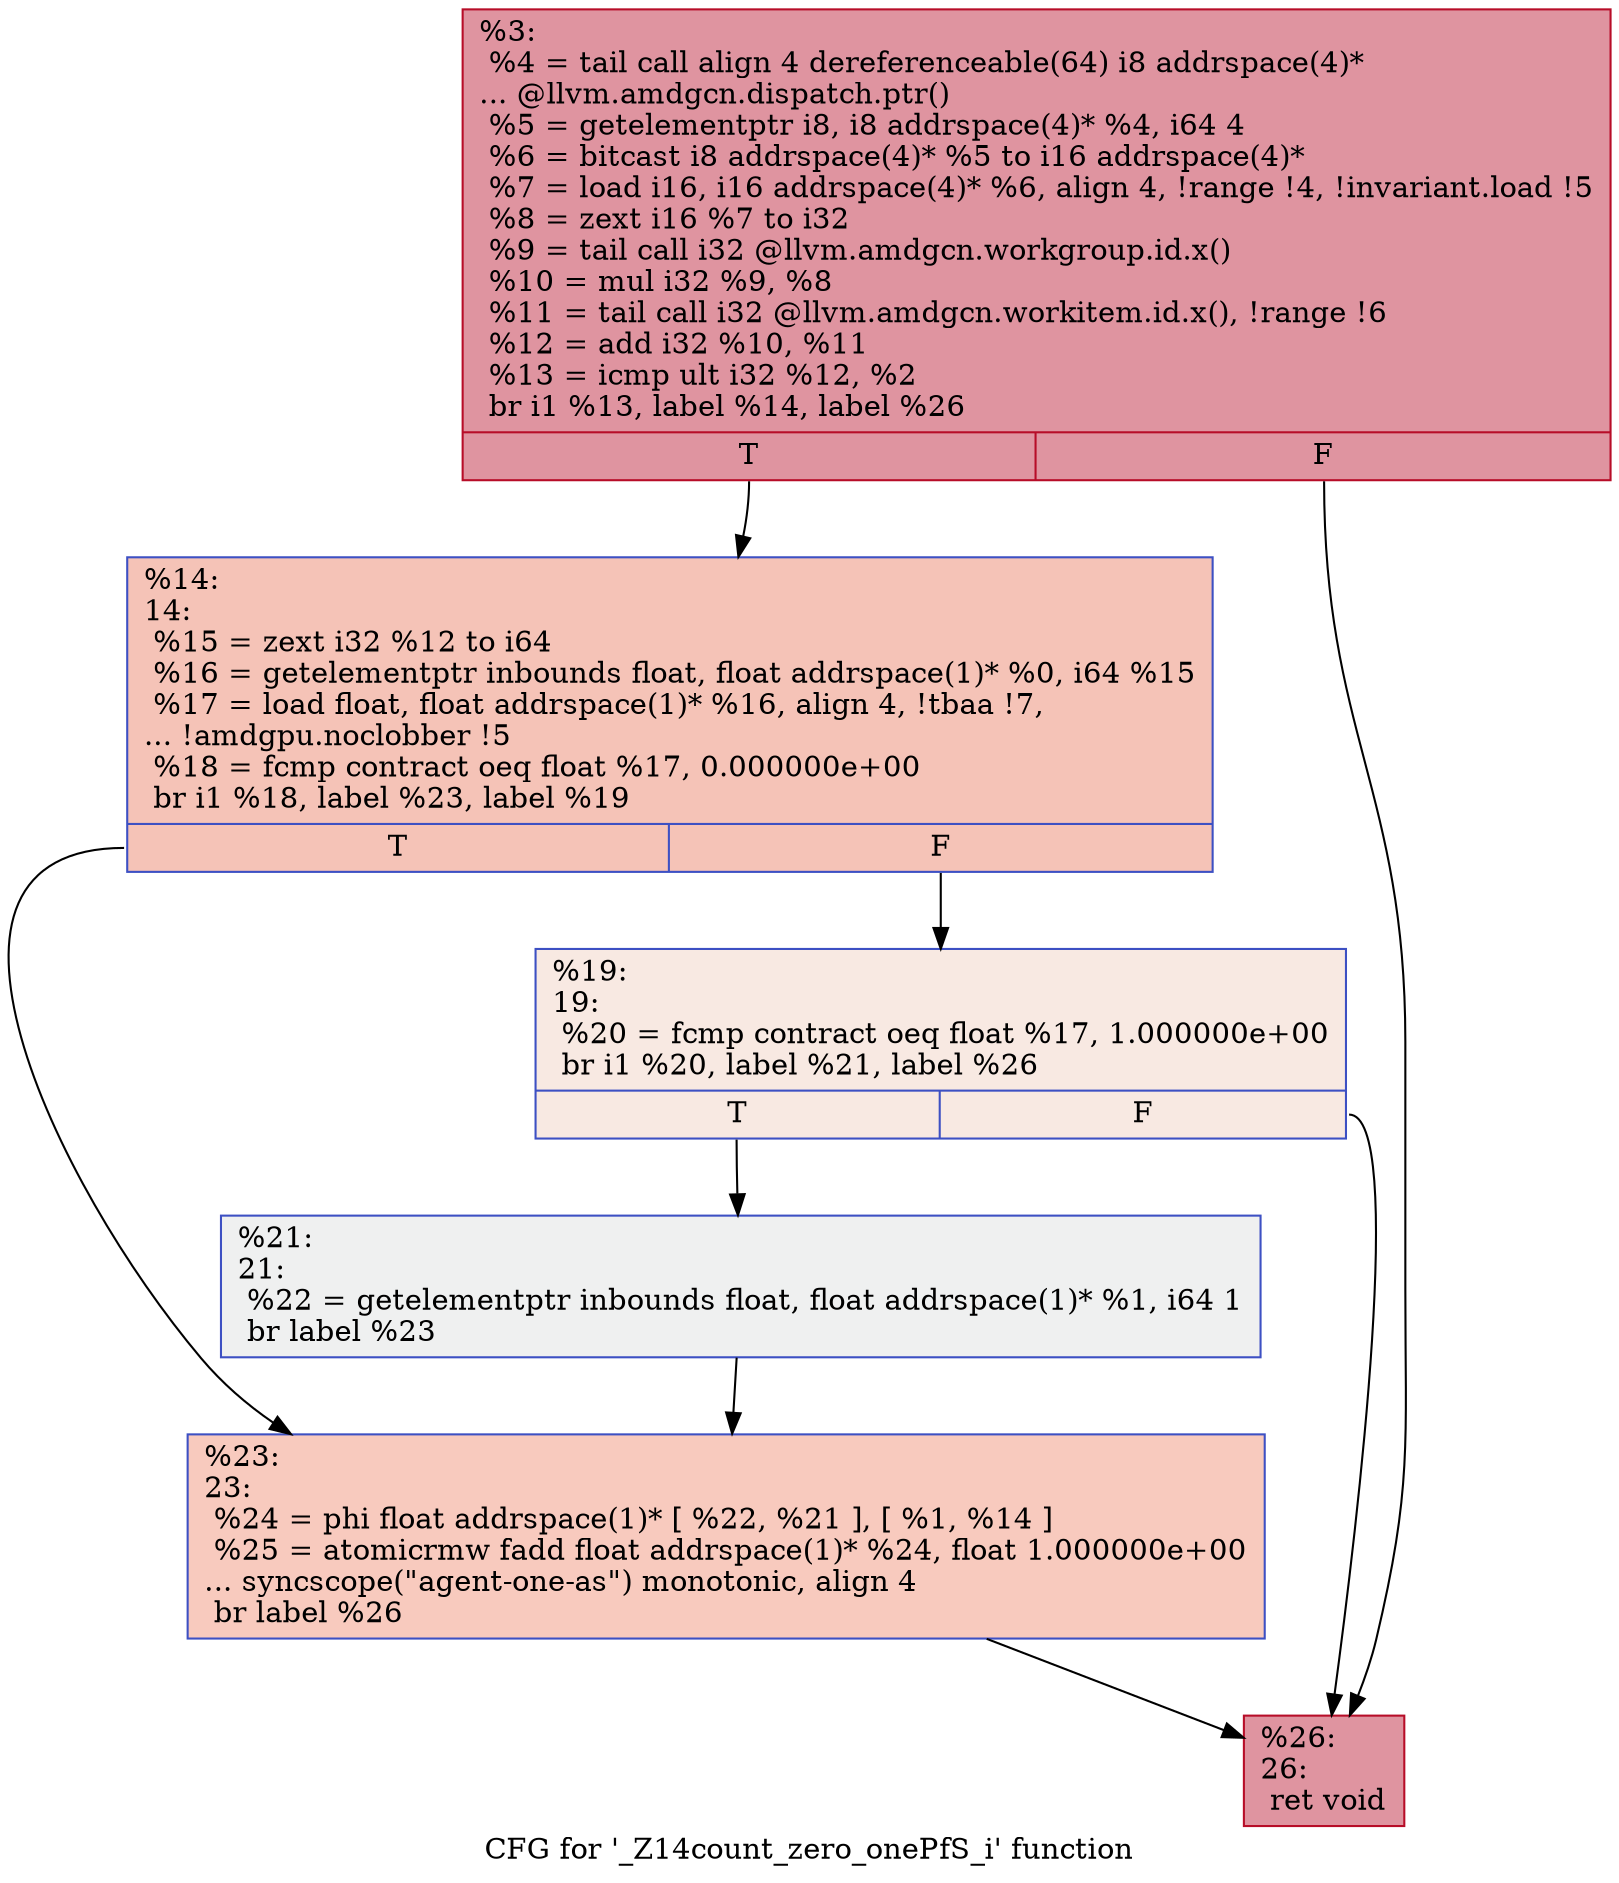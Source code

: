 digraph "CFG for '_Z14count_zero_onePfS_i' function" {
	label="CFG for '_Z14count_zero_onePfS_i' function";

	Node0x483d190 [shape=record,color="#b70d28ff", style=filled, fillcolor="#b70d2870",label="{%3:\l  %4 = tail call align 4 dereferenceable(64) i8 addrspace(4)*\l... @llvm.amdgcn.dispatch.ptr()\l  %5 = getelementptr i8, i8 addrspace(4)* %4, i64 4\l  %6 = bitcast i8 addrspace(4)* %5 to i16 addrspace(4)*\l  %7 = load i16, i16 addrspace(4)* %6, align 4, !range !4, !invariant.load !5\l  %8 = zext i16 %7 to i32\l  %9 = tail call i32 @llvm.amdgcn.workgroup.id.x()\l  %10 = mul i32 %9, %8\l  %11 = tail call i32 @llvm.amdgcn.workitem.id.x(), !range !6\l  %12 = add i32 %10, %11\l  %13 = icmp ult i32 %12, %2\l  br i1 %13, label %14, label %26\l|{<s0>T|<s1>F}}"];
	Node0x483d190:s0 -> Node0x483f090;
	Node0x483d190:s1 -> Node0x483f120;
	Node0x483f090 [shape=record,color="#3d50c3ff", style=filled, fillcolor="#e8765c70",label="{%14:\l14:                                               \l  %15 = zext i32 %12 to i64\l  %16 = getelementptr inbounds float, float addrspace(1)* %0, i64 %15\l  %17 = load float, float addrspace(1)* %16, align 4, !tbaa !7,\l... !amdgpu.noclobber !5\l  %18 = fcmp contract oeq float %17, 0.000000e+00\l  br i1 %18, label %23, label %19\l|{<s0>T|<s1>F}}"];
	Node0x483f090:s0 -> Node0x48406f0;
	Node0x483f090:s1 -> Node0x4840780;
	Node0x4840780 [shape=record,color="#3d50c3ff", style=filled, fillcolor="#efcebd70",label="{%19:\l19:                                               \l  %20 = fcmp contract oeq float %17, 1.000000e+00\l  br i1 %20, label %21, label %26\l|{<s0>T|<s1>F}}"];
	Node0x4840780:s0 -> Node0x4840950;
	Node0x4840780:s1 -> Node0x483f120;
	Node0x4840950 [shape=record,color="#3d50c3ff", style=filled, fillcolor="#dbdcde70",label="{%21:\l21:                                               \l  %22 = getelementptr inbounds float, float addrspace(1)* %1, i64 1\l  br label %23\l}"];
	Node0x4840950 -> Node0x48406f0;
	Node0x48406f0 [shape=record,color="#3d50c3ff", style=filled, fillcolor="#ef886b70",label="{%23:\l23:                                               \l  %24 = phi float addrspace(1)* [ %22, %21 ], [ %1, %14 ]\l  %25 = atomicrmw fadd float addrspace(1)* %24, float 1.000000e+00\l... syncscope(\"agent-one-as\") monotonic, align 4\l  br label %26\l}"];
	Node0x48406f0 -> Node0x483f120;
	Node0x483f120 [shape=record,color="#b70d28ff", style=filled, fillcolor="#b70d2870",label="{%26:\l26:                                               \l  ret void\l}"];
}
